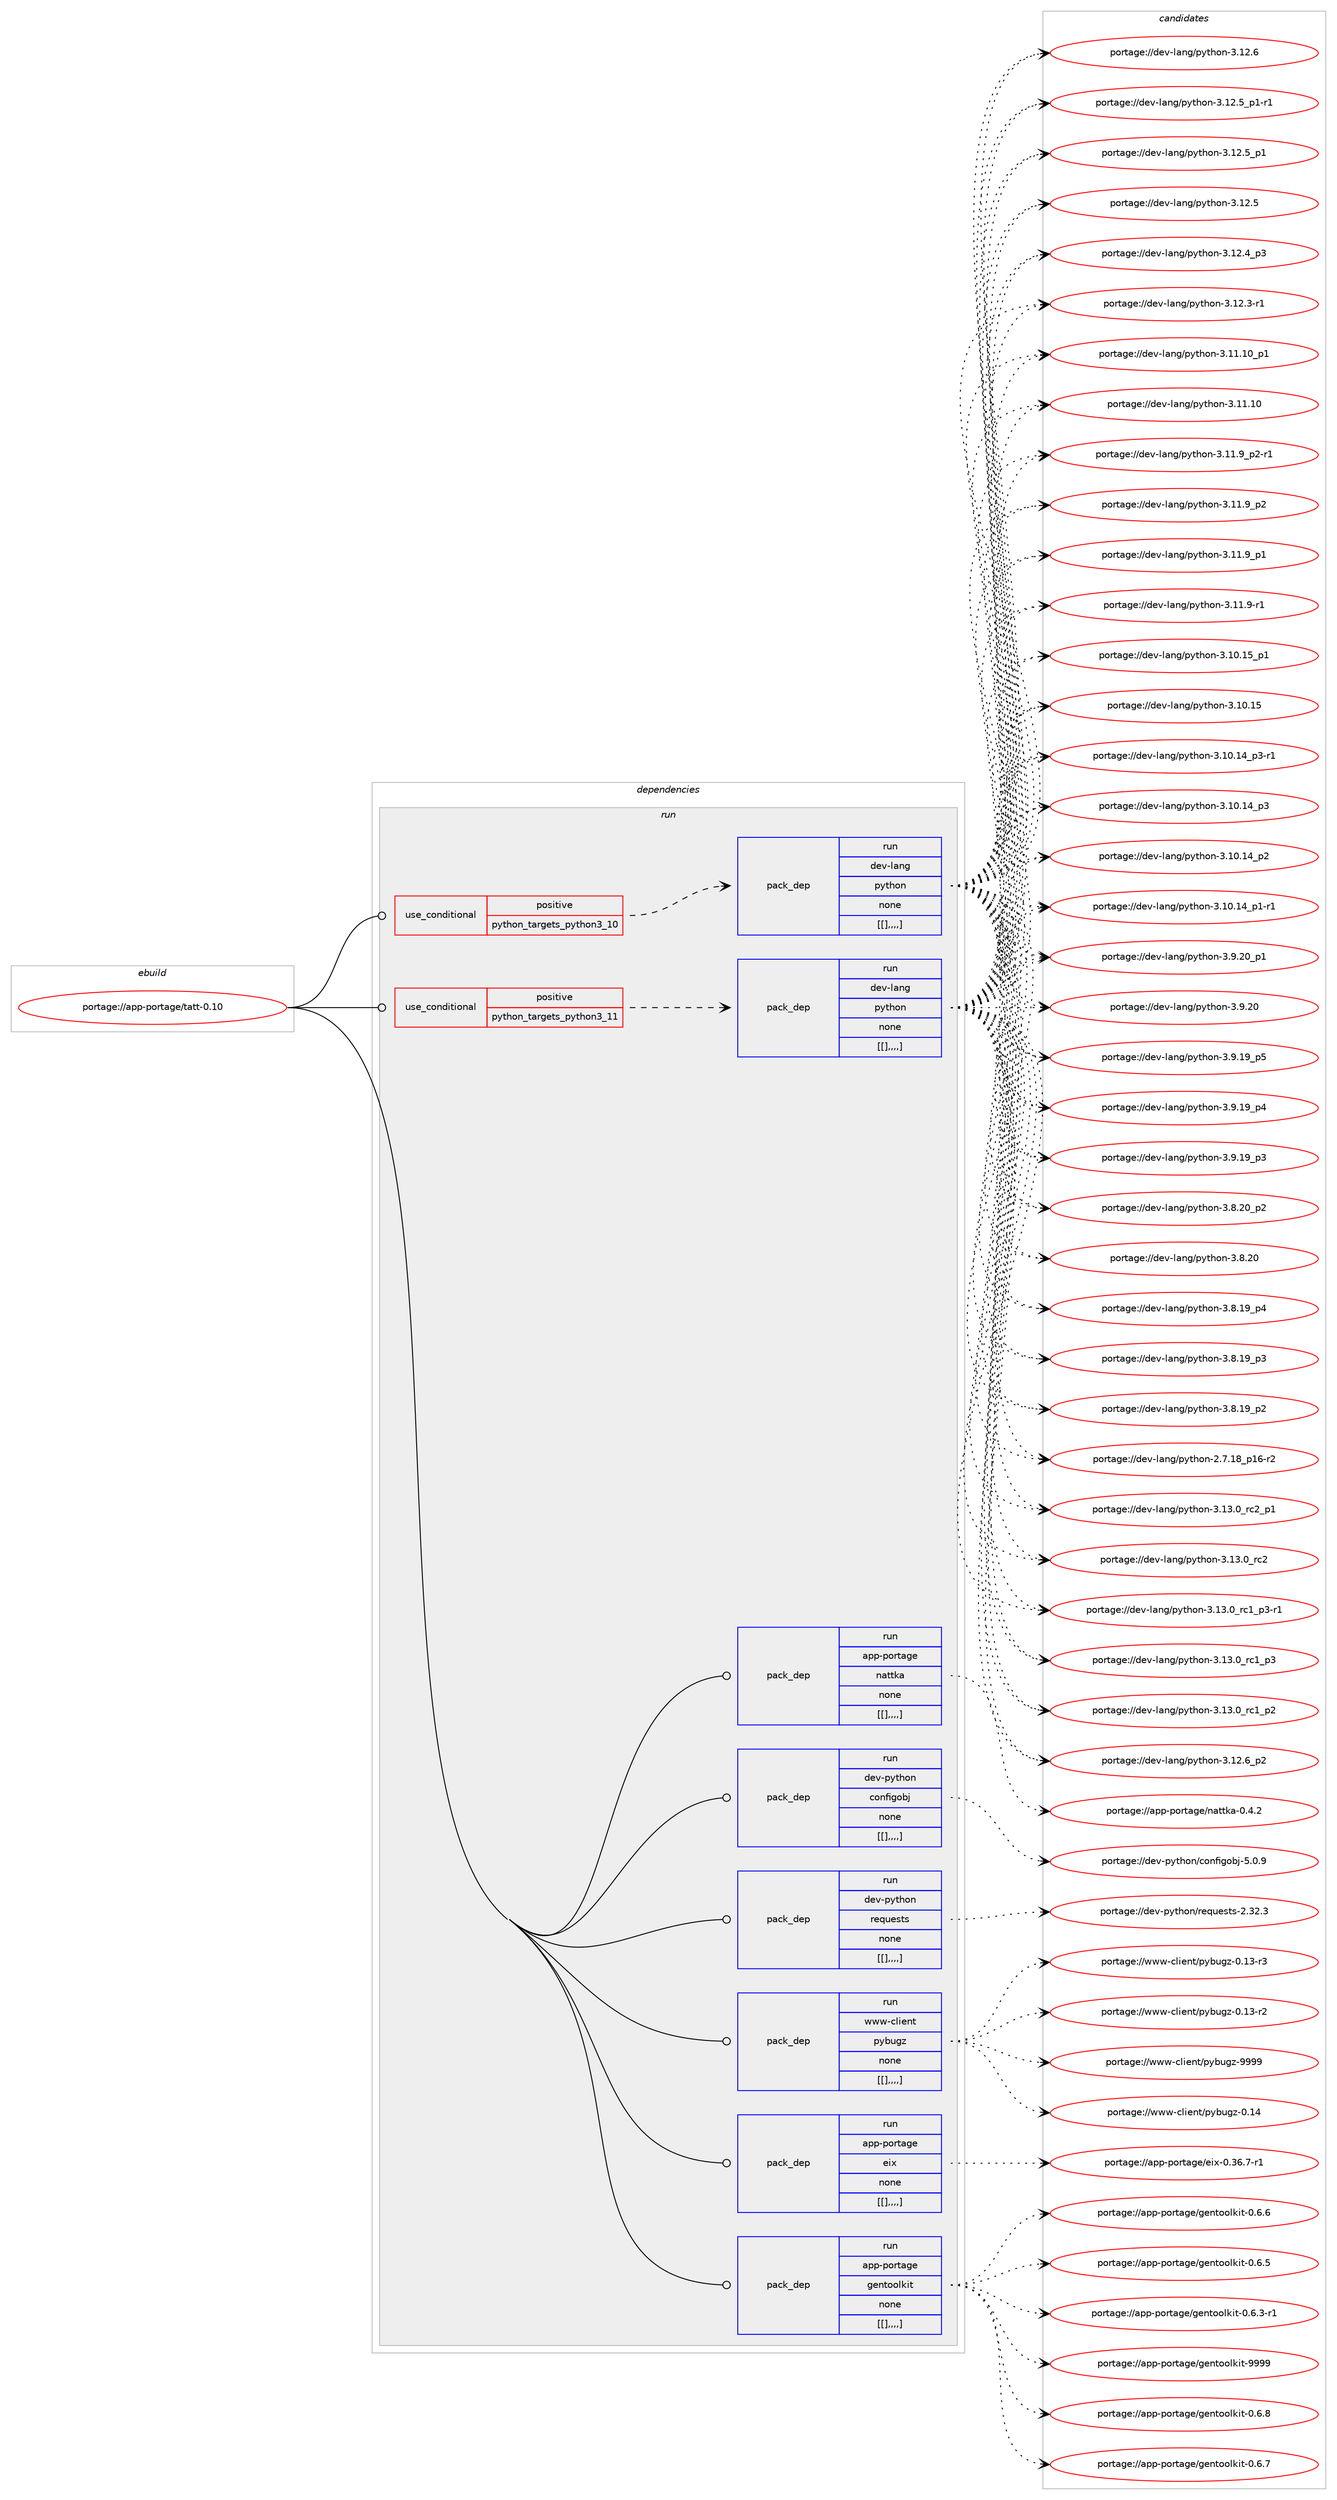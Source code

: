 digraph prolog {

# *************
# Graph options
# *************

newrank=true;
concentrate=true;
compound=true;
graph [rankdir=LR,fontname=Helvetica,fontsize=10,ranksep=1.5];#, ranksep=2.5, nodesep=0.2];
edge  [arrowhead=vee];
node  [fontname=Helvetica,fontsize=10];

# **********
# The ebuild
# **********

subgraph cluster_leftcol {
color=gray;
label=<<i>ebuild</i>>;
id [label="portage://app-portage/tatt-0.10", color=red, width=4, href="../app-portage/tatt-0.10.svg"];
}

# ****************
# The dependencies
# ****************

subgraph cluster_midcol {
color=gray;
label=<<i>dependencies</i>>;
subgraph cluster_compile {
fillcolor="#eeeeee";
style=filled;
label=<<i>compile</i>>;
}
subgraph cluster_compileandrun {
fillcolor="#eeeeee";
style=filled;
label=<<i>compile and run</i>>;
}
subgraph cluster_run {
fillcolor="#eeeeee";
style=filled;
label=<<i>run</i>>;
subgraph cond14628 {
dependency51947 [label=<<TABLE BORDER="0" CELLBORDER="1" CELLSPACING="0" CELLPADDING="4"><TR><TD ROWSPAN="3" CELLPADDING="10">use_conditional</TD></TR><TR><TD>positive</TD></TR><TR><TD>python_targets_python3_10</TD></TR></TABLE>>, shape=none, color=red];
subgraph pack36843 {
dependency51948 [label=<<TABLE BORDER="0" CELLBORDER="1" CELLSPACING="0" CELLPADDING="4" WIDTH="220"><TR><TD ROWSPAN="6" CELLPADDING="30">pack_dep</TD></TR><TR><TD WIDTH="110">run</TD></TR><TR><TD>dev-lang</TD></TR><TR><TD>python</TD></TR><TR><TD>none</TD></TR><TR><TD>[[],,,,]</TD></TR></TABLE>>, shape=none, color=blue];
}
dependency51947:e -> dependency51948:w [weight=20,style="dashed",arrowhead="vee"];
}
id:e -> dependency51947:w [weight=20,style="solid",arrowhead="odot"];
subgraph cond14629 {
dependency51949 [label=<<TABLE BORDER="0" CELLBORDER="1" CELLSPACING="0" CELLPADDING="4"><TR><TD ROWSPAN="3" CELLPADDING="10">use_conditional</TD></TR><TR><TD>positive</TD></TR><TR><TD>python_targets_python3_11</TD></TR></TABLE>>, shape=none, color=red];
subgraph pack36844 {
dependency51950 [label=<<TABLE BORDER="0" CELLBORDER="1" CELLSPACING="0" CELLPADDING="4" WIDTH="220"><TR><TD ROWSPAN="6" CELLPADDING="30">pack_dep</TD></TR><TR><TD WIDTH="110">run</TD></TR><TR><TD>dev-lang</TD></TR><TR><TD>python</TD></TR><TR><TD>none</TD></TR><TR><TD>[[],,,,]</TD></TR></TABLE>>, shape=none, color=blue];
}
dependency51949:e -> dependency51950:w [weight=20,style="dashed",arrowhead="vee"];
}
id:e -> dependency51949:w [weight=20,style="solid",arrowhead="odot"];
subgraph pack36845 {
dependency51951 [label=<<TABLE BORDER="0" CELLBORDER="1" CELLSPACING="0" CELLPADDING="4" WIDTH="220"><TR><TD ROWSPAN="6" CELLPADDING="30">pack_dep</TD></TR><TR><TD WIDTH="110">run</TD></TR><TR><TD>app-portage</TD></TR><TR><TD>eix</TD></TR><TR><TD>none</TD></TR><TR><TD>[[],,,,]</TD></TR></TABLE>>, shape=none, color=blue];
}
id:e -> dependency51951:w [weight=20,style="solid",arrowhead="odot"];
subgraph pack36846 {
dependency51952 [label=<<TABLE BORDER="0" CELLBORDER="1" CELLSPACING="0" CELLPADDING="4" WIDTH="220"><TR><TD ROWSPAN="6" CELLPADDING="30">pack_dep</TD></TR><TR><TD WIDTH="110">run</TD></TR><TR><TD>app-portage</TD></TR><TR><TD>gentoolkit</TD></TR><TR><TD>none</TD></TR><TR><TD>[[],,,,]</TD></TR></TABLE>>, shape=none, color=blue];
}
id:e -> dependency51952:w [weight=20,style="solid",arrowhead="odot"];
subgraph pack36847 {
dependency51953 [label=<<TABLE BORDER="0" CELLBORDER="1" CELLSPACING="0" CELLPADDING="4" WIDTH="220"><TR><TD ROWSPAN="6" CELLPADDING="30">pack_dep</TD></TR><TR><TD WIDTH="110">run</TD></TR><TR><TD>app-portage</TD></TR><TR><TD>nattka</TD></TR><TR><TD>none</TD></TR><TR><TD>[[],,,,]</TD></TR></TABLE>>, shape=none, color=blue];
}
id:e -> dependency51953:w [weight=20,style="solid",arrowhead="odot"];
subgraph pack36848 {
dependency51954 [label=<<TABLE BORDER="0" CELLBORDER="1" CELLSPACING="0" CELLPADDING="4" WIDTH="220"><TR><TD ROWSPAN="6" CELLPADDING="30">pack_dep</TD></TR><TR><TD WIDTH="110">run</TD></TR><TR><TD>dev-python</TD></TR><TR><TD>configobj</TD></TR><TR><TD>none</TD></TR><TR><TD>[[],,,,]</TD></TR></TABLE>>, shape=none, color=blue];
}
id:e -> dependency51954:w [weight=20,style="solid",arrowhead="odot"];
subgraph pack36849 {
dependency51955 [label=<<TABLE BORDER="0" CELLBORDER="1" CELLSPACING="0" CELLPADDING="4" WIDTH="220"><TR><TD ROWSPAN="6" CELLPADDING="30">pack_dep</TD></TR><TR><TD WIDTH="110">run</TD></TR><TR><TD>dev-python</TD></TR><TR><TD>requests</TD></TR><TR><TD>none</TD></TR><TR><TD>[[],,,,]</TD></TR></TABLE>>, shape=none, color=blue];
}
id:e -> dependency51955:w [weight=20,style="solid",arrowhead="odot"];
subgraph pack36850 {
dependency51956 [label=<<TABLE BORDER="0" CELLBORDER="1" CELLSPACING="0" CELLPADDING="4" WIDTH="220"><TR><TD ROWSPAN="6" CELLPADDING="30">pack_dep</TD></TR><TR><TD WIDTH="110">run</TD></TR><TR><TD>www-client</TD></TR><TR><TD>pybugz</TD></TR><TR><TD>none</TD></TR><TR><TD>[[],,,,]</TD></TR></TABLE>>, shape=none, color=blue];
}
id:e -> dependency51956:w [weight=20,style="solid",arrowhead="odot"];
}
}

# **************
# The candidates
# **************

subgraph cluster_choices {
rank=same;
color=gray;
label=<<i>candidates</i>>;

subgraph choice36843 {
color=black;
nodesep=1;
choice100101118451089711010347112121116104111110455146495146489511499509511249 [label="portage://dev-lang/python-3.13.0_rc2_p1", color=red, width=4,href="../dev-lang/python-3.13.0_rc2_p1.svg"];
choice10010111845108971101034711212111610411111045514649514648951149950 [label="portage://dev-lang/python-3.13.0_rc2", color=red, width=4,href="../dev-lang/python-3.13.0_rc2.svg"];
choice1001011184510897110103471121211161041111104551464951464895114994995112514511449 [label="portage://dev-lang/python-3.13.0_rc1_p3-r1", color=red, width=4,href="../dev-lang/python-3.13.0_rc1_p3-r1.svg"];
choice100101118451089711010347112121116104111110455146495146489511499499511251 [label="portage://dev-lang/python-3.13.0_rc1_p3", color=red, width=4,href="../dev-lang/python-3.13.0_rc1_p3.svg"];
choice100101118451089711010347112121116104111110455146495146489511499499511250 [label="portage://dev-lang/python-3.13.0_rc1_p2", color=red, width=4,href="../dev-lang/python-3.13.0_rc1_p2.svg"];
choice100101118451089711010347112121116104111110455146495046549511250 [label="portage://dev-lang/python-3.12.6_p2", color=red, width=4,href="../dev-lang/python-3.12.6_p2.svg"];
choice10010111845108971101034711212111610411111045514649504654 [label="portage://dev-lang/python-3.12.6", color=red, width=4,href="../dev-lang/python-3.12.6.svg"];
choice1001011184510897110103471121211161041111104551464950465395112494511449 [label="portage://dev-lang/python-3.12.5_p1-r1", color=red, width=4,href="../dev-lang/python-3.12.5_p1-r1.svg"];
choice100101118451089711010347112121116104111110455146495046539511249 [label="portage://dev-lang/python-3.12.5_p1", color=red, width=4,href="../dev-lang/python-3.12.5_p1.svg"];
choice10010111845108971101034711212111610411111045514649504653 [label="portage://dev-lang/python-3.12.5", color=red, width=4,href="../dev-lang/python-3.12.5.svg"];
choice100101118451089711010347112121116104111110455146495046529511251 [label="portage://dev-lang/python-3.12.4_p3", color=red, width=4,href="../dev-lang/python-3.12.4_p3.svg"];
choice100101118451089711010347112121116104111110455146495046514511449 [label="portage://dev-lang/python-3.12.3-r1", color=red, width=4,href="../dev-lang/python-3.12.3-r1.svg"];
choice10010111845108971101034711212111610411111045514649494649489511249 [label="portage://dev-lang/python-3.11.10_p1", color=red, width=4,href="../dev-lang/python-3.11.10_p1.svg"];
choice1001011184510897110103471121211161041111104551464949464948 [label="portage://dev-lang/python-3.11.10", color=red, width=4,href="../dev-lang/python-3.11.10.svg"];
choice1001011184510897110103471121211161041111104551464949465795112504511449 [label="portage://dev-lang/python-3.11.9_p2-r1", color=red, width=4,href="../dev-lang/python-3.11.9_p2-r1.svg"];
choice100101118451089711010347112121116104111110455146494946579511250 [label="portage://dev-lang/python-3.11.9_p2", color=red, width=4,href="../dev-lang/python-3.11.9_p2.svg"];
choice100101118451089711010347112121116104111110455146494946579511249 [label="portage://dev-lang/python-3.11.9_p1", color=red, width=4,href="../dev-lang/python-3.11.9_p1.svg"];
choice100101118451089711010347112121116104111110455146494946574511449 [label="portage://dev-lang/python-3.11.9-r1", color=red, width=4,href="../dev-lang/python-3.11.9-r1.svg"];
choice10010111845108971101034711212111610411111045514649484649539511249 [label="portage://dev-lang/python-3.10.15_p1", color=red, width=4,href="../dev-lang/python-3.10.15_p1.svg"];
choice1001011184510897110103471121211161041111104551464948464953 [label="portage://dev-lang/python-3.10.15", color=red, width=4,href="../dev-lang/python-3.10.15.svg"];
choice100101118451089711010347112121116104111110455146494846495295112514511449 [label="portage://dev-lang/python-3.10.14_p3-r1", color=red, width=4,href="../dev-lang/python-3.10.14_p3-r1.svg"];
choice10010111845108971101034711212111610411111045514649484649529511251 [label="portage://dev-lang/python-3.10.14_p3", color=red, width=4,href="../dev-lang/python-3.10.14_p3.svg"];
choice10010111845108971101034711212111610411111045514649484649529511250 [label="portage://dev-lang/python-3.10.14_p2", color=red, width=4,href="../dev-lang/python-3.10.14_p2.svg"];
choice100101118451089711010347112121116104111110455146494846495295112494511449 [label="portage://dev-lang/python-3.10.14_p1-r1", color=red, width=4,href="../dev-lang/python-3.10.14_p1-r1.svg"];
choice100101118451089711010347112121116104111110455146574650489511249 [label="portage://dev-lang/python-3.9.20_p1", color=red, width=4,href="../dev-lang/python-3.9.20_p1.svg"];
choice10010111845108971101034711212111610411111045514657465048 [label="portage://dev-lang/python-3.9.20", color=red, width=4,href="../dev-lang/python-3.9.20.svg"];
choice100101118451089711010347112121116104111110455146574649579511253 [label="portage://dev-lang/python-3.9.19_p5", color=red, width=4,href="../dev-lang/python-3.9.19_p5.svg"];
choice100101118451089711010347112121116104111110455146574649579511252 [label="portage://dev-lang/python-3.9.19_p4", color=red, width=4,href="../dev-lang/python-3.9.19_p4.svg"];
choice100101118451089711010347112121116104111110455146574649579511251 [label="portage://dev-lang/python-3.9.19_p3", color=red, width=4,href="../dev-lang/python-3.9.19_p3.svg"];
choice100101118451089711010347112121116104111110455146564650489511250 [label="portage://dev-lang/python-3.8.20_p2", color=red, width=4,href="../dev-lang/python-3.8.20_p2.svg"];
choice10010111845108971101034711212111610411111045514656465048 [label="portage://dev-lang/python-3.8.20", color=red, width=4,href="../dev-lang/python-3.8.20.svg"];
choice100101118451089711010347112121116104111110455146564649579511252 [label="portage://dev-lang/python-3.8.19_p4", color=red, width=4,href="../dev-lang/python-3.8.19_p4.svg"];
choice100101118451089711010347112121116104111110455146564649579511251 [label="portage://dev-lang/python-3.8.19_p3", color=red, width=4,href="../dev-lang/python-3.8.19_p3.svg"];
choice100101118451089711010347112121116104111110455146564649579511250 [label="portage://dev-lang/python-3.8.19_p2", color=red, width=4,href="../dev-lang/python-3.8.19_p2.svg"];
choice100101118451089711010347112121116104111110455046554649569511249544511450 [label="portage://dev-lang/python-2.7.18_p16-r2", color=red, width=4,href="../dev-lang/python-2.7.18_p16-r2.svg"];
dependency51948:e -> choice100101118451089711010347112121116104111110455146495146489511499509511249:w [style=dotted,weight="100"];
dependency51948:e -> choice10010111845108971101034711212111610411111045514649514648951149950:w [style=dotted,weight="100"];
dependency51948:e -> choice1001011184510897110103471121211161041111104551464951464895114994995112514511449:w [style=dotted,weight="100"];
dependency51948:e -> choice100101118451089711010347112121116104111110455146495146489511499499511251:w [style=dotted,weight="100"];
dependency51948:e -> choice100101118451089711010347112121116104111110455146495146489511499499511250:w [style=dotted,weight="100"];
dependency51948:e -> choice100101118451089711010347112121116104111110455146495046549511250:w [style=dotted,weight="100"];
dependency51948:e -> choice10010111845108971101034711212111610411111045514649504654:w [style=dotted,weight="100"];
dependency51948:e -> choice1001011184510897110103471121211161041111104551464950465395112494511449:w [style=dotted,weight="100"];
dependency51948:e -> choice100101118451089711010347112121116104111110455146495046539511249:w [style=dotted,weight="100"];
dependency51948:e -> choice10010111845108971101034711212111610411111045514649504653:w [style=dotted,weight="100"];
dependency51948:e -> choice100101118451089711010347112121116104111110455146495046529511251:w [style=dotted,weight="100"];
dependency51948:e -> choice100101118451089711010347112121116104111110455146495046514511449:w [style=dotted,weight="100"];
dependency51948:e -> choice10010111845108971101034711212111610411111045514649494649489511249:w [style=dotted,weight="100"];
dependency51948:e -> choice1001011184510897110103471121211161041111104551464949464948:w [style=dotted,weight="100"];
dependency51948:e -> choice1001011184510897110103471121211161041111104551464949465795112504511449:w [style=dotted,weight="100"];
dependency51948:e -> choice100101118451089711010347112121116104111110455146494946579511250:w [style=dotted,weight="100"];
dependency51948:e -> choice100101118451089711010347112121116104111110455146494946579511249:w [style=dotted,weight="100"];
dependency51948:e -> choice100101118451089711010347112121116104111110455146494946574511449:w [style=dotted,weight="100"];
dependency51948:e -> choice10010111845108971101034711212111610411111045514649484649539511249:w [style=dotted,weight="100"];
dependency51948:e -> choice1001011184510897110103471121211161041111104551464948464953:w [style=dotted,weight="100"];
dependency51948:e -> choice100101118451089711010347112121116104111110455146494846495295112514511449:w [style=dotted,weight="100"];
dependency51948:e -> choice10010111845108971101034711212111610411111045514649484649529511251:w [style=dotted,weight="100"];
dependency51948:e -> choice10010111845108971101034711212111610411111045514649484649529511250:w [style=dotted,weight="100"];
dependency51948:e -> choice100101118451089711010347112121116104111110455146494846495295112494511449:w [style=dotted,weight="100"];
dependency51948:e -> choice100101118451089711010347112121116104111110455146574650489511249:w [style=dotted,weight="100"];
dependency51948:e -> choice10010111845108971101034711212111610411111045514657465048:w [style=dotted,weight="100"];
dependency51948:e -> choice100101118451089711010347112121116104111110455146574649579511253:w [style=dotted,weight="100"];
dependency51948:e -> choice100101118451089711010347112121116104111110455146574649579511252:w [style=dotted,weight="100"];
dependency51948:e -> choice100101118451089711010347112121116104111110455146574649579511251:w [style=dotted,weight="100"];
dependency51948:e -> choice100101118451089711010347112121116104111110455146564650489511250:w [style=dotted,weight="100"];
dependency51948:e -> choice10010111845108971101034711212111610411111045514656465048:w [style=dotted,weight="100"];
dependency51948:e -> choice100101118451089711010347112121116104111110455146564649579511252:w [style=dotted,weight="100"];
dependency51948:e -> choice100101118451089711010347112121116104111110455146564649579511251:w [style=dotted,weight="100"];
dependency51948:e -> choice100101118451089711010347112121116104111110455146564649579511250:w [style=dotted,weight="100"];
dependency51948:e -> choice100101118451089711010347112121116104111110455046554649569511249544511450:w [style=dotted,weight="100"];
}
subgraph choice36844 {
color=black;
nodesep=1;
choice100101118451089711010347112121116104111110455146495146489511499509511249 [label="portage://dev-lang/python-3.13.0_rc2_p1", color=red, width=4,href="../dev-lang/python-3.13.0_rc2_p1.svg"];
choice10010111845108971101034711212111610411111045514649514648951149950 [label="portage://dev-lang/python-3.13.0_rc2", color=red, width=4,href="../dev-lang/python-3.13.0_rc2.svg"];
choice1001011184510897110103471121211161041111104551464951464895114994995112514511449 [label="portage://dev-lang/python-3.13.0_rc1_p3-r1", color=red, width=4,href="../dev-lang/python-3.13.0_rc1_p3-r1.svg"];
choice100101118451089711010347112121116104111110455146495146489511499499511251 [label="portage://dev-lang/python-3.13.0_rc1_p3", color=red, width=4,href="../dev-lang/python-3.13.0_rc1_p3.svg"];
choice100101118451089711010347112121116104111110455146495146489511499499511250 [label="portage://dev-lang/python-3.13.0_rc1_p2", color=red, width=4,href="../dev-lang/python-3.13.0_rc1_p2.svg"];
choice100101118451089711010347112121116104111110455146495046549511250 [label="portage://dev-lang/python-3.12.6_p2", color=red, width=4,href="../dev-lang/python-3.12.6_p2.svg"];
choice10010111845108971101034711212111610411111045514649504654 [label="portage://dev-lang/python-3.12.6", color=red, width=4,href="../dev-lang/python-3.12.6.svg"];
choice1001011184510897110103471121211161041111104551464950465395112494511449 [label="portage://dev-lang/python-3.12.5_p1-r1", color=red, width=4,href="../dev-lang/python-3.12.5_p1-r1.svg"];
choice100101118451089711010347112121116104111110455146495046539511249 [label="portage://dev-lang/python-3.12.5_p1", color=red, width=4,href="../dev-lang/python-3.12.5_p1.svg"];
choice10010111845108971101034711212111610411111045514649504653 [label="portage://dev-lang/python-3.12.5", color=red, width=4,href="../dev-lang/python-3.12.5.svg"];
choice100101118451089711010347112121116104111110455146495046529511251 [label="portage://dev-lang/python-3.12.4_p3", color=red, width=4,href="../dev-lang/python-3.12.4_p3.svg"];
choice100101118451089711010347112121116104111110455146495046514511449 [label="portage://dev-lang/python-3.12.3-r1", color=red, width=4,href="../dev-lang/python-3.12.3-r1.svg"];
choice10010111845108971101034711212111610411111045514649494649489511249 [label="portage://dev-lang/python-3.11.10_p1", color=red, width=4,href="../dev-lang/python-3.11.10_p1.svg"];
choice1001011184510897110103471121211161041111104551464949464948 [label="portage://dev-lang/python-3.11.10", color=red, width=4,href="../dev-lang/python-3.11.10.svg"];
choice1001011184510897110103471121211161041111104551464949465795112504511449 [label="portage://dev-lang/python-3.11.9_p2-r1", color=red, width=4,href="../dev-lang/python-3.11.9_p2-r1.svg"];
choice100101118451089711010347112121116104111110455146494946579511250 [label="portage://dev-lang/python-3.11.9_p2", color=red, width=4,href="../dev-lang/python-3.11.9_p2.svg"];
choice100101118451089711010347112121116104111110455146494946579511249 [label="portage://dev-lang/python-3.11.9_p1", color=red, width=4,href="../dev-lang/python-3.11.9_p1.svg"];
choice100101118451089711010347112121116104111110455146494946574511449 [label="portage://dev-lang/python-3.11.9-r1", color=red, width=4,href="../dev-lang/python-3.11.9-r1.svg"];
choice10010111845108971101034711212111610411111045514649484649539511249 [label="portage://dev-lang/python-3.10.15_p1", color=red, width=4,href="../dev-lang/python-3.10.15_p1.svg"];
choice1001011184510897110103471121211161041111104551464948464953 [label="portage://dev-lang/python-3.10.15", color=red, width=4,href="../dev-lang/python-3.10.15.svg"];
choice100101118451089711010347112121116104111110455146494846495295112514511449 [label="portage://dev-lang/python-3.10.14_p3-r1", color=red, width=4,href="../dev-lang/python-3.10.14_p3-r1.svg"];
choice10010111845108971101034711212111610411111045514649484649529511251 [label="portage://dev-lang/python-3.10.14_p3", color=red, width=4,href="../dev-lang/python-3.10.14_p3.svg"];
choice10010111845108971101034711212111610411111045514649484649529511250 [label="portage://dev-lang/python-3.10.14_p2", color=red, width=4,href="../dev-lang/python-3.10.14_p2.svg"];
choice100101118451089711010347112121116104111110455146494846495295112494511449 [label="portage://dev-lang/python-3.10.14_p1-r1", color=red, width=4,href="../dev-lang/python-3.10.14_p1-r1.svg"];
choice100101118451089711010347112121116104111110455146574650489511249 [label="portage://dev-lang/python-3.9.20_p1", color=red, width=4,href="../dev-lang/python-3.9.20_p1.svg"];
choice10010111845108971101034711212111610411111045514657465048 [label="portage://dev-lang/python-3.9.20", color=red, width=4,href="../dev-lang/python-3.9.20.svg"];
choice100101118451089711010347112121116104111110455146574649579511253 [label="portage://dev-lang/python-3.9.19_p5", color=red, width=4,href="../dev-lang/python-3.9.19_p5.svg"];
choice100101118451089711010347112121116104111110455146574649579511252 [label="portage://dev-lang/python-3.9.19_p4", color=red, width=4,href="../dev-lang/python-3.9.19_p4.svg"];
choice100101118451089711010347112121116104111110455146574649579511251 [label="portage://dev-lang/python-3.9.19_p3", color=red, width=4,href="../dev-lang/python-3.9.19_p3.svg"];
choice100101118451089711010347112121116104111110455146564650489511250 [label="portage://dev-lang/python-3.8.20_p2", color=red, width=4,href="../dev-lang/python-3.8.20_p2.svg"];
choice10010111845108971101034711212111610411111045514656465048 [label="portage://dev-lang/python-3.8.20", color=red, width=4,href="../dev-lang/python-3.8.20.svg"];
choice100101118451089711010347112121116104111110455146564649579511252 [label="portage://dev-lang/python-3.8.19_p4", color=red, width=4,href="../dev-lang/python-3.8.19_p4.svg"];
choice100101118451089711010347112121116104111110455146564649579511251 [label="portage://dev-lang/python-3.8.19_p3", color=red, width=4,href="../dev-lang/python-3.8.19_p3.svg"];
choice100101118451089711010347112121116104111110455146564649579511250 [label="portage://dev-lang/python-3.8.19_p2", color=red, width=4,href="../dev-lang/python-3.8.19_p2.svg"];
choice100101118451089711010347112121116104111110455046554649569511249544511450 [label="portage://dev-lang/python-2.7.18_p16-r2", color=red, width=4,href="../dev-lang/python-2.7.18_p16-r2.svg"];
dependency51950:e -> choice100101118451089711010347112121116104111110455146495146489511499509511249:w [style=dotted,weight="100"];
dependency51950:e -> choice10010111845108971101034711212111610411111045514649514648951149950:w [style=dotted,weight="100"];
dependency51950:e -> choice1001011184510897110103471121211161041111104551464951464895114994995112514511449:w [style=dotted,weight="100"];
dependency51950:e -> choice100101118451089711010347112121116104111110455146495146489511499499511251:w [style=dotted,weight="100"];
dependency51950:e -> choice100101118451089711010347112121116104111110455146495146489511499499511250:w [style=dotted,weight="100"];
dependency51950:e -> choice100101118451089711010347112121116104111110455146495046549511250:w [style=dotted,weight="100"];
dependency51950:e -> choice10010111845108971101034711212111610411111045514649504654:w [style=dotted,weight="100"];
dependency51950:e -> choice1001011184510897110103471121211161041111104551464950465395112494511449:w [style=dotted,weight="100"];
dependency51950:e -> choice100101118451089711010347112121116104111110455146495046539511249:w [style=dotted,weight="100"];
dependency51950:e -> choice10010111845108971101034711212111610411111045514649504653:w [style=dotted,weight="100"];
dependency51950:e -> choice100101118451089711010347112121116104111110455146495046529511251:w [style=dotted,weight="100"];
dependency51950:e -> choice100101118451089711010347112121116104111110455146495046514511449:w [style=dotted,weight="100"];
dependency51950:e -> choice10010111845108971101034711212111610411111045514649494649489511249:w [style=dotted,weight="100"];
dependency51950:e -> choice1001011184510897110103471121211161041111104551464949464948:w [style=dotted,weight="100"];
dependency51950:e -> choice1001011184510897110103471121211161041111104551464949465795112504511449:w [style=dotted,weight="100"];
dependency51950:e -> choice100101118451089711010347112121116104111110455146494946579511250:w [style=dotted,weight="100"];
dependency51950:e -> choice100101118451089711010347112121116104111110455146494946579511249:w [style=dotted,weight="100"];
dependency51950:e -> choice100101118451089711010347112121116104111110455146494946574511449:w [style=dotted,weight="100"];
dependency51950:e -> choice10010111845108971101034711212111610411111045514649484649539511249:w [style=dotted,weight="100"];
dependency51950:e -> choice1001011184510897110103471121211161041111104551464948464953:w [style=dotted,weight="100"];
dependency51950:e -> choice100101118451089711010347112121116104111110455146494846495295112514511449:w [style=dotted,weight="100"];
dependency51950:e -> choice10010111845108971101034711212111610411111045514649484649529511251:w [style=dotted,weight="100"];
dependency51950:e -> choice10010111845108971101034711212111610411111045514649484649529511250:w [style=dotted,weight="100"];
dependency51950:e -> choice100101118451089711010347112121116104111110455146494846495295112494511449:w [style=dotted,weight="100"];
dependency51950:e -> choice100101118451089711010347112121116104111110455146574650489511249:w [style=dotted,weight="100"];
dependency51950:e -> choice10010111845108971101034711212111610411111045514657465048:w [style=dotted,weight="100"];
dependency51950:e -> choice100101118451089711010347112121116104111110455146574649579511253:w [style=dotted,weight="100"];
dependency51950:e -> choice100101118451089711010347112121116104111110455146574649579511252:w [style=dotted,weight="100"];
dependency51950:e -> choice100101118451089711010347112121116104111110455146574649579511251:w [style=dotted,weight="100"];
dependency51950:e -> choice100101118451089711010347112121116104111110455146564650489511250:w [style=dotted,weight="100"];
dependency51950:e -> choice10010111845108971101034711212111610411111045514656465048:w [style=dotted,weight="100"];
dependency51950:e -> choice100101118451089711010347112121116104111110455146564649579511252:w [style=dotted,weight="100"];
dependency51950:e -> choice100101118451089711010347112121116104111110455146564649579511251:w [style=dotted,weight="100"];
dependency51950:e -> choice100101118451089711010347112121116104111110455146564649579511250:w [style=dotted,weight="100"];
dependency51950:e -> choice100101118451089711010347112121116104111110455046554649569511249544511450:w [style=dotted,weight="100"];
}
subgraph choice36845 {
color=black;
nodesep=1;
choice97112112451121111141169710310147101105120454846515446554511449 [label="portage://app-portage/eix-0.36.7-r1", color=red, width=4,href="../app-portage/eix-0.36.7-r1.svg"];
dependency51951:e -> choice97112112451121111141169710310147101105120454846515446554511449:w [style=dotted,weight="100"];
}
subgraph choice36846 {
color=black;
nodesep=1;
choice971121124511211111411697103101471031011101161111111081071051164557575757 [label="portage://app-portage/gentoolkit-9999", color=red, width=4,href="../app-portage/gentoolkit-9999.svg"];
choice97112112451121111141169710310147103101110116111111108107105116454846544656 [label="portage://app-portage/gentoolkit-0.6.8", color=red, width=4,href="../app-portage/gentoolkit-0.6.8.svg"];
choice97112112451121111141169710310147103101110116111111108107105116454846544655 [label="portage://app-portage/gentoolkit-0.6.7", color=red, width=4,href="../app-portage/gentoolkit-0.6.7.svg"];
choice97112112451121111141169710310147103101110116111111108107105116454846544654 [label="portage://app-portage/gentoolkit-0.6.6", color=red, width=4,href="../app-portage/gentoolkit-0.6.6.svg"];
choice97112112451121111141169710310147103101110116111111108107105116454846544653 [label="portage://app-portage/gentoolkit-0.6.5", color=red, width=4,href="../app-portage/gentoolkit-0.6.5.svg"];
choice971121124511211111411697103101471031011101161111111081071051164548465446514511449 [label="portage://app-portage/gentoolkit-0.6.3-r1", color=red, width=4,href="../app-portage/gentoolkit-0.6.3-r1.svg"];
dependency51952:e -> choice971121124511211111411697103101471031011101161111111081071051164557575757:w [style=dotted,weight="100"];
dependency51952:e -> choice97112112451121111141169710310147103101110116111111108107105116454846544656:w [style=dotted,weight="100"];
dependency51952:e -> choice97112112451121111141169710310147103101110116111111108107105116454846544655:w [style=dotted,weight="100"];
dependency51952:e -> choice97112112451121111141169710310147103101110116111111108107105116454846544654:w [style=dotted,weight="100"];
dependency51952:e -> choice97112112451121111141169710310147103101110116111111108107105116454846544653:w [style=dotted,weight="100"];
dependency51952:e -> choice971121124511211111411697103101471031011101161111111081071051164548465446514511449:w [style=dotted,weight="100"];
}
subgraph choice36847 {
color=black;
nodesep=1;
choice971121124511211111411697103101471109711611610797454846524650 [label="portage://app-portage/nattka-0.4.2", color=red, width=4,href="../app-portage/nattka-0.4.2.svg"];
dependency51953:e -> choice971121124511211111411697103101471109711611610797454846524650:w [style=dotted,weight="100"];
}
subgraph choice36848 {
color=black;
nodesep=1;
choice10010111845112121116104111110479911111010210510311198106455346484657 [label="portage://dev-python/configobj-5.0.9", color=red, width=4,href="../dev-python/configobj-5.0.9.svg"];
dependency51954:e -> choice10010111845112121116104111110479911111010210510311198106455346484657:w [style=dotted,weight="100"];
}
subgraph choice36849 {
color=black;
nodesep=1;
choice100101118451121211161041111104711410111311710111511611545504651504651 [label="portage://dev-python/requests-2.32.3", color=red, width=4,href="../dev-python/requests-2.32.3.svg"];
dependency51955:e -> choice100101118451121211161041111104711410111311710111511611545504651504651:w [style=dotted,weight="100"];
}
subgraph choice36850 {
color=black;
nodesep=1;
choice119119119459910810510111011647112121981171031224557575757 [label="portage://www-client/pybugz-9999", color=red, width=4,href="../www-client/pybugz-9999.svg"];
choice119119119459910810510111011647112121981171031224548464952 [label="portage://www-client/pybugz-0.14", color=red, width=4,href="../www-client/pybugz-0.14.svg"];
choice1191191194599108105101110116471121219811710312245484649514511451 [label="portage://www-client/pybugz-0.13-r3", color=red, width=4,href="../www-client/pybugz-0.13-r3.svg"];
choice1191191194599108105101110116471121219811710312245484649514511450 [label="portage://www-client/pybugz-0.13-r2", color=red, width=4,href="../www-client/pybugz-0.13-r2.svg"];
dependency51956:e -> choice119119119459910810510111011647112121981171031224557575757:w [style=dotted,weight="100"];
dependency51956:e -> choice119119119459910810510111011647112121981171031224548464952:w [style=dotted,weight="100"];
dependency51956:e -> choice1191191194599108105101110116471121219811710312245484649514511451:w [style=dotted,weight="100"];
dependency51956:e -> choice1191191194599108105101110116471121219811710312245484649514511450:w [style=dotted,weight="100"];
}
}

}
